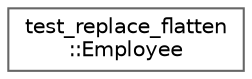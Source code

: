 digraph "类继承关系图"
{
 // LATEX_PDF_SIZE
  bgcolor="transparent";
  edge [fontname=Helvetica,fontsize=10,labelfontname=Helvetica,labelfontsize=10];
  node [fontname=Helvetica,fontsize=10,shape=box,height=0.2,width=0.4];
  rankdir="LR";
  Node0 [id="Node000000",label="test_replace_flatten\l::Employee",height=0.2,width=0.4,color="grey40", fillcolor="white", style="filled",URL="$structtest__replace__flatten_1_1_employee.html",tooltip=" "];
}
